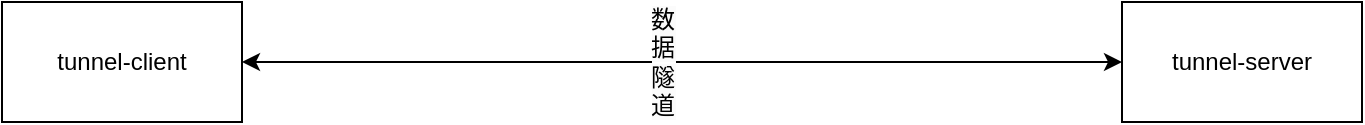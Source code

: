 <mxfile version="24.2.3" type="github">
  <diagram name="Page-1" id="5d7acffa-a066-3a61-03fe-96351882024d">
    <mxGraphModel dx="1232" dy="1104" grid="1" gridSize="10" guides="1" tooltips="1" connect="1" arrows="1" fold="1" page="1" pageScale="1" pageWidth="1100" pageHeight="850" background="#ffffff" math="0" shadow="0">
      <root>
        <mxCell id="0" />
        <mxCell id="1" parent="0" />
        <mxCell id="m24mzd3tNYPSXTuyIKUD-1" value="&lt;div&gt;tunnel-client&lt;/div&gt;" style="rounded=0;whiteSpace=wrap;html=1;" vertex="1" parent="1">
          <mxGeometry x="140" y="160" width="120" height="60" as="geometry" />
        </mxCell>
        <mxCell id="m24mzd3tNYPSXTuyIKUD-2" value="&lt;div&gt;tunnel-server&lt;/div&gt;" style="rounded=0;whiteSpace=wrap;html=1;" vertex="1" parent="1">
          <mxGeometry x="700" y="160" width="120" height="60" as="geometry" />
        </mxCell>
        <mxCell id="m24mzd3tNYPSXTuyIKUD-3" value="" style="endArrow=classic;startArrow=classic;html=1;rounded=0;exitX=1;exitY=0.5;exitDx=0;exitDy=0;entryX=0;entryY=0.5;entryDx=0;entryDy=0;" edge="1" parent="1" source="m24mzd3tNYPSXTuyIKUD-1" target="m24mzd3tNYPSXTuyIKUD-2">
          <mxGeometry width="50" height="50" relative="1" as="geometry">
            <mxPoint x="510" y="490" as="sourcePoint" />
            <mxPoint x="560" y="440" as="targetPoint" />
          </mxGeometry>
        </mxCell>
        <mxCell id="m24mzd3tNYPSXTuyIKUD-4" value="&lt;span style=&quot;font-size: 12px; text-wrap: wrap; background-color: rgb(251, 251, 251);&quot;&gt;数据隧道&lt;/span&gt;" style="edgeLabel;html=1;align=center;verticalAlign=middle;resizable=0;points=[];" vertex="1" connectable="0" parent="m24mzd3tNYPSXTuyIKUD-3">
          <mxGeometry x="-0.118" relative="1" as="geometry">
            <mxPoint x="16" as="offset" />
          </mxGeometry>
        </mxCell>
      </root>
    </mxGraphModel>
  </diagram>
</mxfile>
